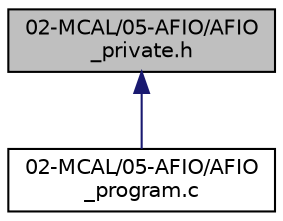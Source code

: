 digraph "02-MCAL/05-AFIO/AFIO_private.h"
{
 // LATEX_PDF_SIZE
  edge [fontname="Helvetica",fontsize="10",labelfontname="Helvetica",labelfontsize="10"];
  node [fontname="Helvetica",fontsize="10",shape=record];
  Node1 [label="02-MCAL/05-AFIO/AFIO\l_private.h",height=0.2,width=0.4,color="black", fillcolor="grey75", style="filled", fontcolor="black",tooltip="This file contains the Registers and the macros for the AFIO Driver the User shouldn't see this."];
  Node1 -> Node2 [dir="back",color="midnightblue",fontsize="10",style="solid",fontname="Helvetica"];
  Node2 [label="02-MCAL/05-AFIO/AFIO\l_program.c",height=0.2,width=0.4,color="black", fillcolor="white", style="filled",URL="$_a_f_i_o__program_8c.html",tooltip="This File contains the source code of the AFIO Driver Functions for Target stm32f10x."];
}
